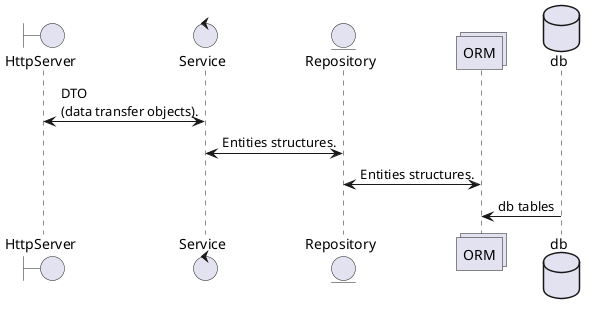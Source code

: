 @startuml DataInteraction
boundary    HttpServer  as httpServer
control     Service     as service
entity      Repository  as repository
collections ORM        as orm
database    db          as DB
httpServer <-> service : DTO\n(data transfer objects).
service <-> repository : Entities structures.
repository <-> orm : Entities structures.
orm <- DB : db tables
@enduml